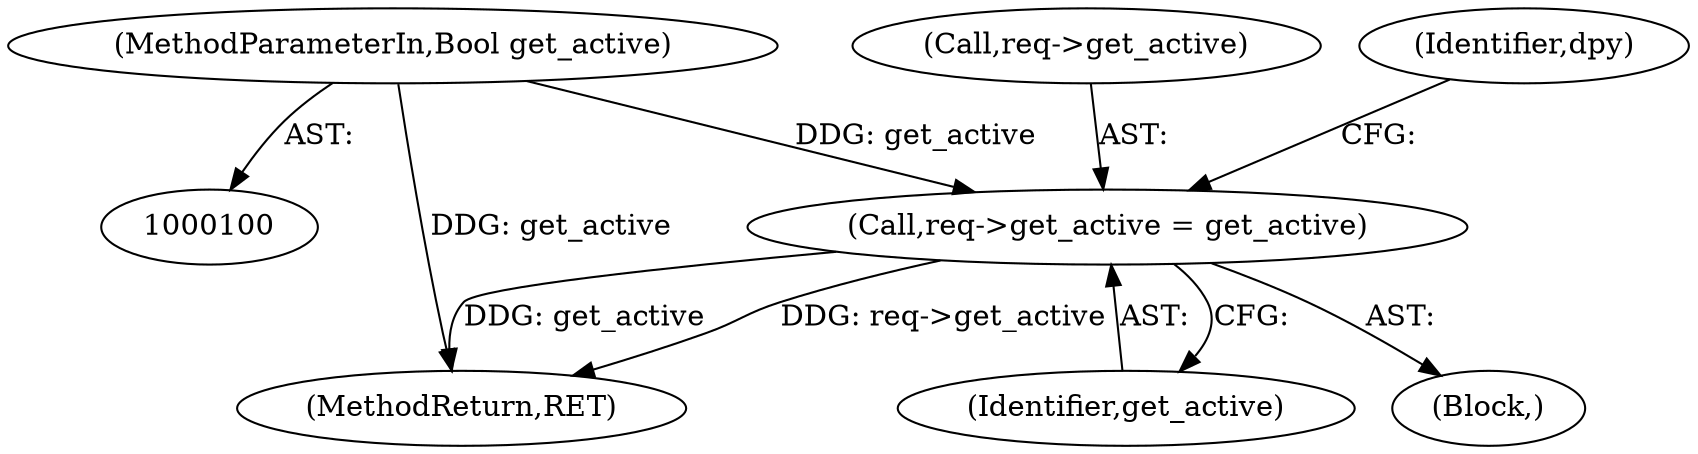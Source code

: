 digraph "0_libXrandr_a0df3e1c7728205e5c7650b2e6dce684139254a6@pointer" {
"1000162" [label="(Call,req->get_active = get_active)"];
"1000103" [label="(MethodParameterIn,Bool get_active)"];
"1000166" [label="(Identifier,get_active)"];
"1000463" [label="(MethodReturn,RET)"];
"1000103" [label="(MethodParameterIn,Bool get_active)"];
"1000163" [label="(Call,req->get_active)"];
"1000162" [label="(Call,req->get_active = get_active)"];
"1000170" [label="(Identifier,dpy)"];
"1000105" [label="(Block,)"];
"1000162" -> "1000105"  [label="AST: "];
"1000162" -> "1000166"  [label="CFG: "];
"1000163" -> "1000162"  [label="AST: "];
"1000166" -> "1000162"  [label="AST: "];
"1000170" -> "1000162"  [label="CFG: "];
"1000162" -> "1000463"  [label="DDG: get_active"];
"1000162" -> "1000463"  [label="DDG: req->get_active"];
"1000103" -> "1000162"  [label="DDG: get_active"];
"1000103" -> "1000100"  [label="AST: "];
"1000103" -> "1000463"  [label="DDG: get_active"];
}
